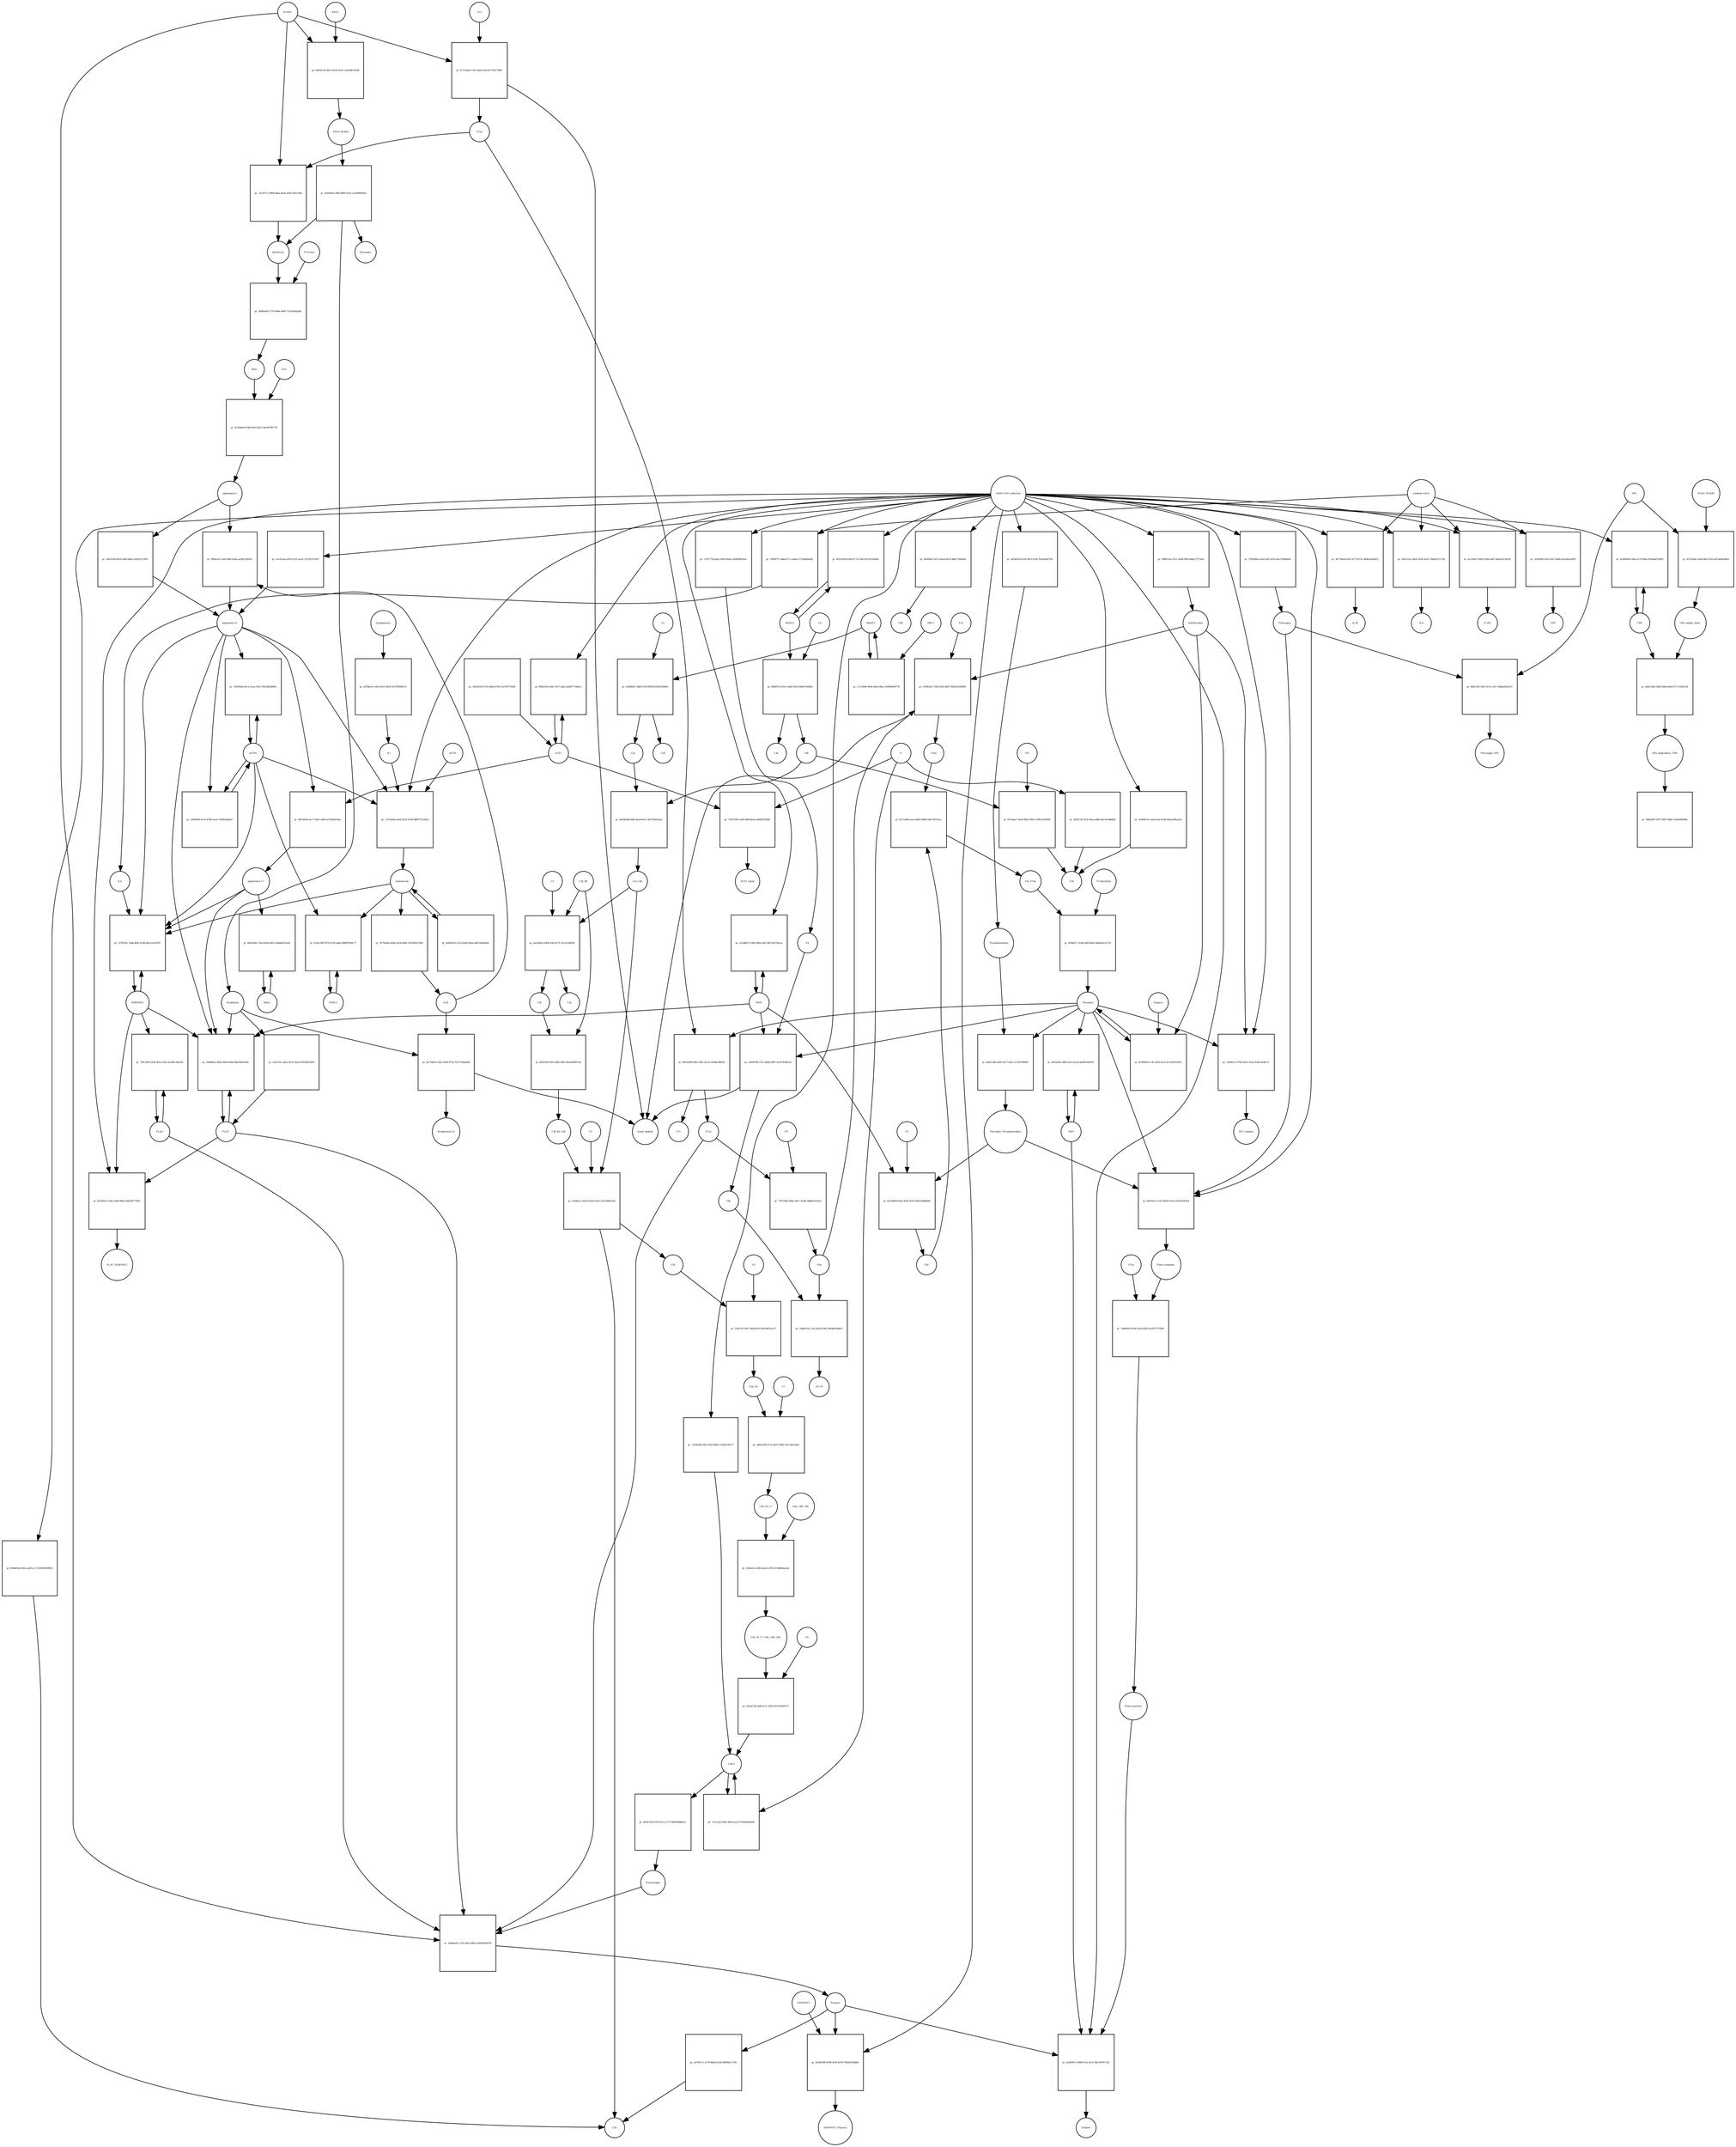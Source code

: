 strict digraph  {
AGT [annotation="urn_miriam_hgnc_333|urn_miriam_taxonomy_9606", bipartite=0, cls=macromolecule, fontsize=4, label=AGT, shape=circle];
"pr_3c3b2be6-0348-401b-8b21-9dc49790737f" [annotation="", bipartite=1, cls=process, fontsize=4, label="pr_3c3b2be6-0348-401b-8b21-9dc49790737f", shape=square];
"angiotensin I" [annotation="urn_miriam_obo.chebi_CHEBI%3A2718|urn_miriam_taxonomy_9606", bipartite=0, cls="simple chemical", fontsize=4, label="angiotensin I", shape=circle];
REN [annotation="urn_miriam_hgnc.symbol_REN|urn_miriam_taxonomy_9606", bipartite=0, cls=macromolecule, fontsize=4, label=REN, shape=circle];
F10 [annotation="urn_miriam_hgnc_3528|urn_miriam_taxonomy_9606", bipartite=0, cls=macromolecule, fontsize=4, label=F10, shape=circle];
"pr_37b9f322-73d4-42d3-8d47-98355e349009" [annotation="", bipartite=1, cls=process, fontsize=4, label="pr_37b9f322-73d4-42d3-8d47-98355e349009", shape=square];
F10a [annotation="urn_miriam_hgnc.symbol_F10|urn_miriam_mesh_D015951|urn_miriam_brenda_3.4.21.6|urn_miriam_taxonomy_9606", bipartite=0, cls=macromolecule, fontsize=4, label=F10a, shape=circle];
"Small peptide" [annotation=urn_miriam_mesh_D010446, bipartite=0, cls=macromolecule, fontsize=4, label="Small peptide", shape=circle];
F9a [annotation="urn_miriam_hgnc.symbol_F9|urn_miriam_mesh_D015949|urn_miriam_taxonomy_9606", bipartite=0, cls=macromolecule, fontsize=4, label=F9a, shape=circle];
Antithrombin [annotation="urn_miriam_hgnc_775|urn_miriam_taxonomy_9606", bipartite=0, cls=macromolecule, fontsize=4, label=Antithrombin, shape=circle];
"pr_f9f8ac65-1a83-4b9f-b36a-aa2fe259501c" [annotation="", bipartite=1, cls=process, fontsize=4, label="pr_f9f8ac65-1a83-4b9f-b36a-aa2fe259501c", shape=square];
"angiotensin II" [annotation="urn_miriam_obo.chebi_CHEBI%3A2718|urn_miriam_taxonomy_9606", bipartite=0, cls="simple chemical", fontsize=4, label="angiotensin II", shape=circle];
ACE [annotation="urn_miriam_hgnc_2707|urn_miriam_taxonomy_9606", bipartite=0, cls=macromolecule, fontsize=4, label=ACE, shape=circle];
F12 [annotation="urn_miriam_hgnc_3530|urn_miriam_taxonomy_9606", bipartite=0, cls=macromolecule, fontsize=4, label=F12, shape=circle];
"pr_01716a6b-cc9e-4afb-a3a6-627181e78f8c" [annotation="", bipartite=1, cls=process, fontsize=4, label="pr_01716a6b-cc9e-4afb-a3a6-627181e78f8c", shape=square];
F12a [annotation="urn_miriam_hgnc.symbol_F12|urn_miriam_mesh_D015956|urn_miriam_brenda_3.4.21.38|urn_miriam_taxonomy_9606", bipartite=0, cls=macromolecule, fontsize=4, label=F12a, shape=circle];
KLKB1 [annotation="urn_miriam_hgnc_6371|urn_miriam_taxonomy_9606", bipartite=0, cls=macromolecule, fontsize=4, label=KLKB1, shape=circle];
"pr_4991b600-8823-46fc-bc52-cfe84a3983d5" [annotation="", bipartite=1, cls=process, fontsize=4, label="pr_4991b600-8823-46fc-bc52-cfe84a3983d5", shape=square];
F11 [annotation="urn_miriam_hgnc_3529|urn_miriam_taxonomy_9606", bipartite=0, cls=macromolecule, fontsize=4, label=F11, shape=circle];
F11a [annotation="urn_miriam_hgnc.symbol_F11|urn_miriam_mesh_D015945|urn_miriam_brenda_3.4.21.27|urn_miriam_taxonomy_9606", bipartite=0, cls=macromolecule, fontsize=4, label=F11a, shape=circle];
Thrombin [annotation="urn_miriam_hgnc_3535|urn_miriam_taxonomy_9606", bipartite=0, cls=macromolecule, fontsize=4, label=Thrombin, shape=circle];
"pr_9d59e12b-4915-4e54-9252-142a66b76298" [annotation="", bipartite=1, cls=process, fontsize=4, label="pr_9d59e12b-4915-4e54-9252-142a66b76298", shape=square];
KNG1 [annotation="urn_miriam_hgnc.symbol_6383|urn_miriam_taxonomy_9606", bipartite=0, cls=macromolecule, fontsize=4, label=KNG1, shape=circle];
KNG1_KLKB1 [annotation="urn_miriam_pubmed_17598838|urn_miriam_intact_EBI-10087151|urn_miriam_hgnc_6371|urn_miriam_hgnc_6383|urn_miriam_taxonomy_9606", bipartite=0, cls=complex, fontsize=4, label=KNG1_KLKB1, shape=circle];
F9 [annotation="urn_miriam_hgnc_35531|urn_miriam_taxonomy_9606", bipartite=0, cls=macromolecule, fontsize=4, label=F9, shape=circle];
"pr_7787e9b5-80ba-46c7-819b-3ddbb141d22f" [annotation="", bipartite=1, cls=process, fontsize=4, label="pr_7787e9b5-80ba-46c7-819b-3ddbb141d22f", shape=square];
"pr_19de0104-11a2-4b5a-b3d2-98edbfc0b8e5" [annotation="", bipartite=1, cls=process, fontsize=4, label="pr_19de0104-11a2-4b5a-b3d2-98edbfc0b8e5", shape=square];
F8a [annotation="urn_miriam_hgnc.symbol_F8|urn_miriam_mesh_D015944|urn_miriam_taxonomy_9606", bipartite=0, cls=macromolecule, fontsize=4, label=F8a, shape=circle];
F8_F9 [annotation="urn_miriam_pubmed_22471307|urn_miriam_hgnc_3546|urn_miriam_hgnc_35531|urn_miriam_intact_EBI-11621595|urn_miriam_taxonomy_9606", bipartite=0, cls=complex, fontsize=4, label=F8_F9, shape=circle];
F5 [annotation="urn_miriam_hgnc_3541|urn_miriam_taxonomy_9606", bipartite=0, cls=macromolecule, fontsize=4, label=F5, shape=circle];
"pr_8ce09d08-fbeb-4616-8c81-b49319d6dbb9" [annotation="", bipartite=1, cls=process, fontsize=4, label="pr_8ce09d08-fbeb-4616-8c81-b49319d6dbb9", shape=square];
F5a [annotation="urn_miriam_hgnc.symbol_F5|urn_miriam_mesh_D015943|urn_miriam_taxonomy_9606", bipartite=0, cls=macromolecule, fontsize=4, label=F5a, shape=circle];
Thrombin_Thrombomodulin [annotation="urn_miriam_pubmed_6282863|urn_miriam_taxonomy_9986|urn_miriam_biogrid_283352|urn_miriam_mesh_D013917|urn_miriam_hgnc_11784", bipartite=0, cls=complex, fontsize=4, label=Thrombin_Thrombomodulin, shape=circle];
PROC [annotation="urn_miriam_hgnc_9451|urn_miriam_taxonomy_9606", bipartite=0, cls=macromolecule, fontsize=4, label=PROC, shape=circle];
"pr_b27ce9fb-2cee-4d05-8d68-04a270f1b1ac" [annotation="", bipartite=1, cls=process, fontsize=4, label="pr_b27ce9fb-2cee-4d05-8d68-04a270f1b1ac", shape=square];
F5a_F10a [annotation="urn_miriam_pubmed_2303476|urn_miriam_mesh_C022475|urn_miriam_mesh_D15943|urn_miriam_mesh_D015951|urn_miriam_taxonomy_9606", bipartite=0, cls=complex, fontsize=4, label=F5a_F10a, shape=circle];
Prothrombin [annotation="urn_miriam_hgnc_3535|urn_miriam_taxonomy_9606", bipartite=0, cls=macromolecule, fontsize=4, label=Prothrombin, shape=circle];
"pr_695db7c7-83a4-4ff6-96e5-68ab50ce1374" [annotation="", bipartite=1, cls=process, fontsize=4, label="pr_695db7c7-83a4-4ff6-96e5-68ab50ce1374", shape=square];
"pr_95380050-cc8c-45ef-bce3-9c10e36129a5" [annotation="", bipartite=1, cls=process, fontsize=4, label="pr_95380050-cc8c-45ef-bce3-9c10e36129a5", shape=square];
Heparin [annotation="urn_miriam_pubmed_708377|urn_miriam_obo.chebi_CHEBI%3A28304|urn_miriam_taxonomy_9606", bipartite=0, cls="simple chemical", fontsize=4, label=Heparin, shape=circle];
Plasminogen [annotation="urn_miriam_hgnc_9071|urn_miriam_taxonomy_9606", bipartite=0, cls=macromolecule, fontsize=4, label=Plasminogen, shape=circle];
"pr_2d46ded5-27e8-4a8c-b805-ae8b3658d766" [annotation="", bipartite=1, cls=process, fontsize=4, label="pr_2d46ded5-27e8-4a8c-b805-ae8b3658d766", shape=square];
Plasmin [annotation="urn_miriam_hgnc.symbol_PLG|urn_miriam_mesh_D005341|urn_miriam_brenda_3.4.21.7|urn_miriam_taxonomy_9606", bipartite=0, cls=macromolecule, fontsize=4, label=Plasmin, shape=circle];
PLAT [annotation="urn_miriam_hgnc_9051|urn_miriam_taxonomy_9606", bipartite=0, cls=macromolecule, fontsize=4, label=PLAT, shape=circle];
PLAU [annotation="urn_miriam_hgnc_9052|urn_miriam_taxonomy_9606", bipartite=0, cls=macromolecule, fontsize=4, label=PLAU, shape=circle];
"pr_316861c3-97b9-4e3c-92e4-02be1834fc11" [annotation="", bipartite=1, cls=process, fontsize=4, label="pr_316861c3-97b9-4e3c-92e4-02be1834fc11", shape=square];
"TAT complex" [annotation="urn_miriam_pubmed_22930518|urn_miriam_mesh_C046193|urn_miriam_mesh_D013917|urn_miriam_hgnc_775|urn_miriam_taxonomy_9606", bipartite=0, cls=complex, fontsize=4, label="TAT complex", shape=circle];
"SARS-CoV-2 infection" [annotation="urn_miriam_taxonomy_2697049|urn_miriam_mesh_D012327", bipartite=0, cls=phenotype, fontsize=4, label="SARS-CoV-2 infection", shape=circle];
"pr_d2b0b8ca-966e-4850-9deb-dbaf5b91b38c" [annotation="", bipartite=1, cls=process, fontsize=4, label="pr_d2b0b8ca-966e-4850-9deb-dbaf5b91b38c", shape=square];
SERPINE1 [annotation="", bipartite=0, cls=macromolecule, fontsize=4, label=SERPINE1, shape=circle];
Bradykinin [annotation="urn_miriam_obo.chebi_CHEBI%3A3165|urn_miriam_taxonomy_9606", bipartite=0, cls=macromolecule, fontsize=4, label=Bradykinin, shape=circle];
"angiotensin I-7" [annotation="urn_miriam_obo.chebi_CHEBI%3A55438|urn_miriam_taxonomy_9606", bipartite=0, cls="simple chemical", fontsize=4, label="angiotensin I-7", shape=circle];
TAFI [annotation="urn_miriam_hgnc_1546|urn_miriam_taxonomy_9606", bipartite=0, cls=macromolecule, fontsize=4, label=TAFI, shape=circle];
"pr_6f52469a-0d83-41e4-bca0-da4f503b9431" [annotation="", bipartite=1, cls=process, fontsize=4, label="pr_6f52469a-0d83-41e4-bca0-da4f503b9431", shape=square];
"pr_6953d521-1a8e-4a89-9842-b4b540773f95" [annotation="", bipartite=1, cls=process, fontsize=4, label="pr_6953d521-1a8e-4a89-9842-b4b540773f95", shape=square];
PLAT_SERPINE1 [annotation="urn_miriam_pubmed_22449964|urn_miriam_intact_EBI-7800882|urn_miriam_hgnc_9051|urn_miriam_hgnc_8593|urn_miriam_taxonomy_9606", bipartite=0, cls=complex, fontsize=4, label=PLAT_SERPINE1, shape=circle];
"pr_54d5c459-801f-4afb-bbfd-c45625c23951" [annotation="", bipartite=1, cls=process, fontsize=4, label="pr_54d5c459-801f-4afb-bbfd-c45625c23951", shape=square];
"pr_37b95d0e-a5ad-42ff-aa59-9ace768dd024" [annotation="", bipartite=1, cls=process, fontsize=4, label="pr_37b95d0e-a5ad-42ff-aa59-9ace768dd024", shape=square];
Fibrinogen [annotation="urn_miriam_pubmed_19296670|urn_miriam_obo.go_GO%3A0005577|urn_miriam_hgnc_3661|urn_miriam_hgnc_3662|urn_miriam_hgnc_3694|urn_miriam_taxonomy_9606", bipartite=0, cls=complex, fontsize=4, label=Fibrinogen, shape=circle];
"pr_9cf664eb-3f8b-4685-87ee-ecab94f46de1" [annotation="", bipartite=1, cls=process, fontsize=4, label="pr_9cf664eb-3f8b-4685-87ee-ecab94f46de1", shape=square];
Kininogen [annotation="urn_miriam_hgnc.symbol_KNG1|urn_miriam_mesh_D019679|urn_miriam_taxonomy_9606", bipartite=0, cls=macromolecule, fontsize=4, label=Kininogen, shape=circle];
Kallikrein [annotation="urn_miriam_hgnc.symbol_KLKB1|urn_miriam_mesh_D020842|urn_miriam_brenda_3.4.21.34|urn_miriam_taxonomy_9606", bipartite=0, cls=macromolecule, fontsize=4, label=Kallikrein, shape=circle];
"pr_fd97e611-e235-4830-9cd3-a5f7855a09c8" [annotation="", bipartite=1, cls=process, fontsize=4, label="pr_fd97e611-e235-4830-9cd3-a5f7855a09c8", shape=square];
"Fibrin monomer" [annotation="urn_miriam_mesh_C011468|urn_miriam_taxonomy_9606", bipartite=0, cls=macromolecule, fontsize=4, label="Fibrin monomer", shape=circle];
"pr_a80215db-a042-4e17-a8cf-2c22b768df62" [annotation="", bipartite=1, cls=process, fontsize=4, label="pr_a80215db-a042-4e17-a8cf-2c22b768df62", shape=square];
Thrombomodulin [annotation="urn_miriam_hgnc_11784|urn_miriam_taxonomy_9606", bipartite=0, cls=macromolecule, fontsize=4, label=Thrombomodulin, shape=circle];
C3 [annotation="urn_miriam_hgnc_1318|urn_miriam_taxonomy_9606", bipartite=0, cls=macromolecule, fontsize=4, label=C3, shape=circle];
"pr_becd3de3-e909-42f0-b17f-1411fc0df3fa" [annotation="", bipartite=1, cls=process, fontsize=4, label="pr_becd3de3-e909-42f0-b17f-1411fc0df3fa", shape=square];
C3a [annotation="urn_miriam_hgnc.symbol_C3|urn_miriam_mesh_D015926|urn_miriam_taxonomy_9606", bipartite=0, cls=macromolecule, fontsize=4, label=C3a, shape=circle];
C3b [annotation="urn_miriam_hgnc.symbol_C3|urn_miriam_mesh_D003179|urn_miriam_taxonomy_9606", bipartite=0, cls=macromolecule, fontsize=4, label=C3b, shape=circle];
C3b_Bb [annotation="urn_miriam_pubmed_12440962|urn_miriam_brenda_3.4.21.47|urn_miriam_mesh_D051561|urn_miriam_mesh_D003179|urn_miriam_hgnc_1037|urn_miriam_taxonomy_9606", bipartite=0, cls=complex, fontsize=4, label=C3b_Bb, shape=circle];
C2a_C4b [annotation="urn_miriam_mesh_D051574|urn_miriam_brenda_3.4.21.43|urn_miriam_mesh_D050678|urn_miriam_hgnc_1324|urn_miriam_taxonomy_9606", bipartite=0, cls=complex, fontsize=4, label=C2a_C4b, shape=circle];
C5 [annotation="urn_miriam_hgnc_1331|urn_miriam_taxonomy_9606", bipartite=0, cls=macromolecule, fontsize=4, label=C5, shape=circle];
"pr_01b8d1ce-8a30-4243-921b-23e144b6530a" [annotation="", bipartite=1, cls=process, fontsize=4, label="pr_01b8d1ce-8a30-4243-921b-23e144b6530a", shape=square];
C5b [annotation="urn_miriam_hgnc.symbol_C5|urn_miriam_mesh_D050776|urn_miriam_taxonomy_9606", bipartite=0, cls=macromolecule, fontsize=4, label=C5b, shape=circle];
C5a [annotation="urn_miriam_hgnc.symbol_C5|urn_miriam_mesh_D015936|urn_miriam_taxonomy_9606", bipartite=0, cls=macromolecule, fontsize=4, label=C5a, shape=circle];
C3b_Bb_C3b [annotation="urn_miriam_pubmed_12440962|urn_miriam_brenda_34.4.21.47|urn_miriam_mesh_D051566|urn_miriam_mesh_D003179|urn_miriam_hgnc_1037|urn_miriam_taxonomy_9606", bipartite=0, cls=complex, fontsize=4, label=C3b_Bb_C3b, shape=circle];
"pr_f14fc915-b2f7-4fd4-8ccb-4d18a87eece7" [annotation="", bipartite=1, cls=process, fontsize=4, label="pr_f14fc915-b2f7-4fd4-8ccb-4d18a87eece7", shape=square];
C6 [annotation="urn_miriam_hgnc_1339|urn_miriam_taxonomy_9606", bipartite=0, cls=macromolecule, fontsize=4, label=C6, shape=circle];
C5b_C6 [annotation="urn_miriam_mesh_C050974|urn_miriam_mesh_D050776|urn_miriam_hgnc_1339|urn_miriam_taxonomy_9606", bipartite=0, cls=complex, fontsize=4, label=C5b_C6, shape=circle];
"pr_e862a298-371a-4b37-80fb-14cc3eb10dec" [annotation="", bipartite=1, cls=process, fontsize=4, label="pr_e862a298-371a-4b37-80fb-14cc3eb10dec", shape=square];
C7 [annotation="urn_miriam_hgnc_HGNC%3A1346|urn_miriam_taxonomy_9606", bipartite=0, cls=macromolecule, fontsize=4, label=C7, shape=circle];
C5b_C6_C7 [annotation="urn_miriam_pubmed_28630159|urn_miriam_mesh_C037453|urn_miriam_mesh_D050776|urn_miriam_hgnc_1339|urn_miriam_hgnc_1346|urn_miriam_taxonomy_9606", bipartite=0, cls=complex, fontsize=4, label=C5b_C6_C7, shape=circle];
"pr_b54a9cc5-d91e-4ee2-af7b-315b660aa2ab" [annotation="", bipartite=1, cls=process, fontsize=4, label="pr_b54a9cc5-d91e-4ee2-af7b-315b660aa2ab", shape=square];
C8A_C8B_C8G [annotation="urn_miriam_mesh_D003185|urn_miriam_hgnc_1353|urn_miriam_hgnc_1352|urn_miriam_hgnc_1354|urn_miriam_taxonomy_9606", bipartite=0, cls=complex, fontsize=4, label=C8A_C8B_C8G, shape=circle];
C5b_C6_C7_C8A_C8B_C8G [annotation="urn_miriam_pubmed_28630159|urn_miriam_mesh_C042295|urn_miriam_mesh_D050776|urn_miriam_hgnc_1339|urn_miriam_hgnc_1352|urn_miriam_hgnc_1353|urn_miriam_hgnc_1354|urn_miriam_taxonomy_9606", bipartite=0, cls=complex, fontsize=4, label=C5b_C6_C7_C8A_C8B_C8G, shape=circle];
"pr_43a2a7d2-9efb-411c-82e0-61225561f271" [annotation="", bipartite=1, cls=process, fontsize=4, label="pr_43a2a7d2-9efb-411c-82e0-61225561f271", shape=square];
C9 [annotation="urn_miriam_hgnc_1358|urn_miriam_taxonomy_9606", bipartite=0, cls=macromolecule, fontsize=4, label=C9, shape=circle];
"C5b-9" [annotation="urn_miriam_obo.go_GO%3A0005579|urn_miriam_mesh_D015938|urn_miriam_mesh_D050776|urn_miriam_hgnc_1339|urn_miriam_hgnc_1346|urn_miriam_hgnc_1352|urn_miriam_hgnc_1353|urn_miriam_hgnc_1354|urn_miriam_hgnc_1358|urn_miriam_taxonomy_9606", bipartite=0, cls=complex, fontsize=4, label="C5b-9", shape=circle];
"pr_795c5630-504f-4b1a-ad1e-6cdd6c34e294" [annotation="", bipartite=1, cls=process, fontsize=4, label="pr_795c5630-504f-4b1a-ad1e-6cdd6c34e294", shape=square];
MASP2 [annotation="urn_miriam_hgnc_6902|urn_miriam_taxonomy_9606", bipartite=0, cls=macromolecule, fontsize=4, label=MASP2, shape=circle];
"pr_49212834-4cfb-4173-a748-505c051b99a5" [annotation="", bipartite=1, cls=process, fontsize=4, label="pr_49212834-4cfb-4173-a748-505c051b99a5", shape=square];
MASP1 [annotation="urn_miriam_hgnc_6901|urn_miriam_taxonomy_9606", bipartite=0, cls=macromolecule, fontsize=4, label=MASP1, shape=circle];
"pr_17cc9e66-9fa8-45a8-9bac-616969af0778" [annotation="", bipartite=1, cls=process, fontsize=4, label="pr_17cc9e66-9fa8-45a8-9bac-616969af0778", shape=square];
MBL2 [annotation="urn_miriam_hgnc_6902|urn_miriam_taxonomy_9606", bipartite=0, cls=macromolecule, fontsize=4, label=MBL2, shape=circle];
C4 [annotation="urn_miriam_mesh_D00318|urn_miriam_taxonomy_9606", bipartite=0, cls=macromolecule, fontsize=4, label=C4, shape=circle];
"pr_fb469712-b7ec-4d26-83f3-b49ef7924ff6" [annotation="", bipartite=1, cls=process, fontsize=4, label="pr_fb469712-b7ec-4d26-83f3-b49ef7924ff6", shape=square];
C4b [annotation="urn_miriam_hgnc_1324|urn_miriam_taxonomy_9606", bipartite=0, cls=macromolecule, fontsize=4, label=C4b, shape=circle];
C4a [annotation="urn_miriam_hgnc_1323|urn_miriam_taxonomy_9606", bipartite=0, cls=macromolecule, fontsize=4, label=C4a, shape=circle];
"pr_a9d363d4-b444-4a28-8e12-98374a8c92ac" [annotation="", bipartite=1, cls=process, fontsize=4, label="pr_a9d363d4-b444-4a28-8e12-98374a8c92ac", shape=square];
C2a [annotation="urn_miriam_hgnc.symbol_C2|urn_miriam_mesh_D050678|urn_miriam_taxonomy_9606", bipartite=0, cls=macromolecule, fontsize=4, label=C2a, shape=circle];
"pr_bfd5859f-69cf-44fa-9683-8aae568f553d" [annotation="", bipartite=1, cls=process, fontsize=4, label="pr_bfd5859f-69cf-44fa-9683-8aae568f553d", shape=square];
"pr_01c95aa7-0ae8-4b21-8f0e-35361a185496" [annotation="", bipartite=1, cls=process, fontsize=4, label="pr_01c95aa7-0ae8-4b21-8f0e-35361a185496", shape=square];
C4d [annotation="urn_miriam_hgnc.symbol_C4b|urn_miriam_mesh_C032261|urn_miriam_taxonomy_9606", bipartite=0, cls=macromolecule, fontsize=4, label=C4d, shape=circle];
CFI [annotation="urn_miriam_hgnc_2771|urn_miriam_taxonomy_9606", bipartite=0, cls=macromolecule, fontsize=4, label=CFI, shape=circle];
"pr_1535775b-bda2-49c9-bb4e-a93683f82a0c" [annotation="", bipartite=1, cls=process, fontsize=4, label="pr_1535775b-bda2-49c9-bb4e-a93683f82a0c", shape=square];
F8 [annotation="urn_miriam_hgnc_3546|urn_miriam_taxonomy_9606", bipartite=0, cls=macromolecule, fontsize=4, label=F8, shape=circle];
"pr_9996191e-07e1-4e86-8ff9-d4dac3737ee6" [annotation="", bipartite=1, cls=process, fontsize=4, label="pr_9996191e-07e1-4e86-8ff9-d4dac3737ee6", shape=square];
ACE2 [annotation="urn_miriam_hgnc_13557|urn_miriam_taxonomy_9606", bipartite=0, cls=macromolecule, fontsize=4, label=ACE2, shape=circle];
"pr_ff0b37d2-e9dc-47e7-a8a2-a6d0777ab6c2" [annotation="", bipartite=1, cls=process, fontsize=4, label="pr_ff0b37d2-e9dc-47e7-a8a2-a6d0777ab6c2", shape=square];
"pr_76c97590-3a49-49bf-8a33-a666f9235fdc" [annotation="", bipartite=1, cls=process, fontsize=4, label="pr_76c97590-3a49-49bf-8a33-a666f9235fdc", shape=square];
S [annotation="urn_miriam_uniprot_P0DTC2|urn_miriam_uniprot_P59594|urn_miriam_taxonomy_2697049", bipartite=0, cls=macromolecule, fontsize=4, label=S, shape=circle];
ACE2_Spike [annotation="urn_miriam_pdb_6CS2|urn_miriam_hgnc_13557|urn_miriam_uniprot_P0DTC2|urn_miriam_taxonomy_9606|urn_miriam_taxonomy_2697049", bipartite=0, cls=complex, fontsize=4, label=ACE2_Spike, shape=circle];
"pr_3b320144-0732-4b8a-b76b-33279f779285" [annotation="", bipartite=1, cls=process, fontsize=4, label="pr_3b320144-0732-4b8a-b76b-33279f779285", shape=square];
"pr_4b5285e0-4cc7-4281-a0ff-ea5558a91b4e" [annotation="", bipartite=1, cls=process, fontsize=4, label="pr_4b5285e0-4cc7-4281-a0ff-ea5558a91b4e", shape=square];
"pr_d02f1101-9e1f-4fea-a8b4-bdc5419b8b82" [annotation="", bipartite=1, cls=process, fontsize=4, label="pr_d02f1101-9e1f-4fea-a8b4-bdc5419b8b82", shape=square];
"pr_11f1c8a2-f69a-4820-aa22-070e0438a6d9" [annotation="", bipartite=1, cls=process, fontsize=4, label="pr_11f1c8a2-f69a-4820-aa22-070e0438a6d9", shape=square];
"pr_80569af1-427e-4eeb-9e76-b80c7584af6c" [annotation="", bipartite=1, cls=process, fontsize=4, label="pr_80569af1-427e-4eeb-9e76-b80c7584af6c", shape=square];
CRP [annotation="urn_miriam_hgnc_2367|urn_miriam_taxonomy_9606", bipartite=0, cls=macromolecule, fontsize=4, label=CRP, shape=circle];
VWF [annotation="urn_miriam_hgnc_12726|urn_miriam_taxonomy_9606", bipartite=0, cls=macromolecule, fontsize=4, label=VWF, shape=circle];
"pr_b9399a06-c60a-4274-90ee-895a8d519663" [annotation="", bipartite=1, cls=process, fontsize=4, label="pr_b9399a06-c60a-4274-90ee-895a8d519663", shape=square];
"pr_e23d8637-2566-496a-9ef5-08c18a73dcaa" [annotation="", bipartite=1, cls=process, fontsize=4, label="pr_e23d8637-2566-496a-9ef5-08c18a73dcaa", shape=square];
"pr_7e50f3d6-1f6e-4260-8bf6-c23f8ec09e77" [annotation="", bipartite=1, cls=process, fontsize=4, label="pr_7e50f3d6-1f6e-4260-8bf6-c23f8ec09e77", shape=square];
"pr_163b0418-c3ab-4cb2-b528-dd3ea98aa2b2" [annotation="", bipartite=1, cls=process, fontsize=4, label="pr_163b0418-c3ab-4cb2-b528-dd3ea98aa2b2", shape=square];
"pr_b1e86206-d7b8-4c49-b474-76fa0243dd44" [annotation="", bipartite=1, cls=process, fontsize=4, label="pr_b1e86206-d7b8-4c49-b474-76fa0243dd44", shape=square];
SERPINF2 [annotation="urn_miriam_hgnc_9075|urn_miriam_taxonomy_9606", bipartite=0, cls=macromolecule, fontsize=4, label=SERPINF2, shape=circle];
SERPINF2_Plasmin [annotation="urn_miriam_pubmed_2437112|urn_miriam_biogrid_314240|urn_miriam_hgnc_9075|urn_miriam_mesh_D005341|urn_miriam_taxonomy_9606", bipartite=0, cls=complex, fontsize=4, label=SERPINF2_Plasmin, shape=circle];
"pr_e0548230-9c5f-4425-b1fd-7bcdd5dd75f3" [annotation="", bipartite=1, cls=process, fontsize=4, label="pr_e0548230-9c5f-4425-b1fd-7bcdd5dd75f3", shape=square];
"pr_7ac9377c-9808-48aa-8a4e-82817b91c648" [annotation="", bipartite=1, cls=process, fontsize=4, label="pr_7ac9377c-9808-48aa-8a4e-82817b91c648", shape=square];
Prorenin [annotation="urn_miriam_hgnc_9958|urn_miriam_taxonomy_9606", bipartite=0, cls=macromolecule, fontsize=4, label=Prorenin, shape=circle];
"pr_0a894e49-7170-4bde-84f4-77c853bdad4b" [annotation="", bipartite=1, cls=process, fontsize=4, label="pr_0a894e49-7170-4bde-84f4-77c853bdad4b", shape=square];
"pr_3b779ed4-4953-4773-873c-00db3aab6f32" [annotation="", bipartite=1, cls=process, fontsize=4, label="pr_3b779ed4-4953-4773-873c-00db3aab6f32", shape=square];
IL1B [annotation="urn_miriam_hgnc_5992|urn_miriam_taxonomy_9606", bipartite=0, cls=macromolecule, fontsize=4, label=IL1B, shape=circle];
"cytokine storm" [annotation="urn_miriam_pubmed_2504360|urn_miriam_taxonomy_9606", bipartite=0, cls=phenotype, fontsize=4, label="cytokine storm", shape=circle];
"pr_760497f1-b4bd-417c-abed-a712bbde66d2" [annotation="", bipartite=1, cls=process, fontsize=4, label="pr_760497f1-b4bd-417c-abed-a712bbde66d2", shape=square];
IL6 [annotation="urn_miriam_hgnc_6018|urn_miriam_taxonomy_9606", bipartite=0, cls=macromolecule, fontsize=4, label=IL6, shape=circle];
"pr_8440d5a0-945a-4af0-ac73-30293893ffb5" [annotation="", bipartite=1, cls=process, fontsize=4, label="pr_8440d5a0-945a-4af0-ac73-30293893ffb5", shape=square];
"pr_0ebc316c-8ad2-453e-bcb5-7bb0a1b7c530" [annotation="", bipartite=1, cls=process, fontsize=4, label="pr_0ebc316c-8ad2-453e-bcb5-7bb0a1b7c530", shape=square];
IL8 [annotation="urn_miriam_hgnc_6025|urn_miriam_taxonomy_9606", bipartite=0, cls=macromolecule, fontsize=4, label=IL8, shape=circle];
"pr_6cc45b37-6d5f-428e-9ab7-bbd5c8138326" [annotation="", bipartite=1, cls=process, fontsize=4, label="pr_6cc45b37-6d5f-428e-9ab7-bbd5c8138326", shape=square];
IL2RA [annotation="urn_miriam_hgnc_6008|urn_miriam_taxonomy_9606", bipartite=0, cls=macromolecule, fontsize=4, label=IL2RA, shape=circle];
C2 [annotation="urn_miriam_hgnc_1248|urn_miriam_taxonomy_9606", bipartite=0, cls=macromolecule, fontsize=4, label=C2, shape=circle];
"pr_c95d00a7-2db0-474f-9599-b32f6419060a" [annotation="", bipartite=1, cls=process, fontsize=4, label="pr_c95d00a7-2db0-474f-9599-b32f6419060a", shape=square];
C2b [annotation="urn_miriam_hgnc.symbol_C2|urn_miriam_mesh_D050679|urn_miriam_taxonomy_9606", bipartite=0, cls=macromolecule, fontsize=4, label=C2b, shape=circle];
"pr_d029c593-d7f4-4512-a777-9909308883ec" [annotation="", bipartite=1, cls=process, fontsize=4, label="pr_d029c593-d7f4-4512-a777-9909308883ec", shape=square];
"pr_a47b97c1-1c78-4ba8-a354-d6090dc117fb" [annotation="", bipartite=1, cls=process, fontsize=4, label="pr_a47b97c1-1c78-4ba8-a354-d6090dc117fb", shape=square];
"pr_31f6264f-f543-43e7-9edb-abcb45aedf93" [annotation="", bipartite=1, cls=process, fontsize=4, label="pr_31f6264f-f543-43e7-9edb-abcb45aedf93", shape=square];
TNF [annotation="urn_miriam_hgnc_11892|urn_miriam_taxonomy_9606", bipartite=0, cls=macromolecule, fontsize=4, label=TNF, shape=circle];
"pr_744df943-6918-45a9-b450-ab1872757908" [annotation="", bipartite=1, cls=process, fontsize=4, label="pr_744df943-6918-45a9-b450-ab1872757908", shape=square];
"Fibrin polymer" [annotation="urn_miriam_mesh_C465961|urn_miriam_taxonomy_9606", bipartite=0, cls=macromolecule, fontsize=4, label="Fibrin polymer", shape=circle];
F13a [annotation="urn_miriam_hgnc.symbol_F13|urn_miriam_mesh_D026122|urn_miriam_brenda_2.3.2.13|urn_miriam_taxonomy_9606", bipartite=0, cls=macromolecule, fontsize=4, label=F13a, shape=circle];
"pr_be45697c-6588-411e-bcf2-38ec09747c3d" [annotation="", bipartite=1, cls=process, fontsize=4, label="pr_be45697c-6588-411e-bcf2-38ec09747c3d", shape=square];
"D-dimer" [annotation="urn_miriam_pubmed_19008457|urn_miriam_mesh_C036309|urn_miriam_taxonomy_9606", bipartite=0, cls=macromolecule, fontsize=4, label="D-dimer", shape=circle];
GP6_alpha2beta1_VWF [annotation="urn_miriam_pubmed_25051961|urn_miriam_taxonomy_10090|urn_miriam_hgnc_14338|urn_miriam_hgnc_6137|urn_miriam_hgnc_6153|urn_miriam_hgnc_12726", bipartite=0, cls=complex, fontsize=4, label=GP6_alpha2beta1_VWF, shape=circle];
"pr_548b2907-6f75-49d7-8dbc-41de44f80f8e" [annotation="", bipartite=1, cls="omitted process", fontsize=4, label="pr_548b2907-6f75-49d7-8dbc-41de44f80f8e", shape=square];
GP6 [annotation="urn_miriam_hgnc_HGNC%3A14388|urn_miriam_taxonomy_9606", bipartite=0, cls=macromolecule, fontsize=4, label=GP6, shape=circle];
"pr_81552eb4-1e86-4fef-87ea-6d74e6be08e5" [annotation="", bipartite=1, cls=process, fontsize=4, label="pr_81552eb4-1e86-4fef-87ea-6d74e6be08e5", shape=square];
ITGA2_ITGAB1 [annotation="urn_miriam_intact_EBI-16428357|urn_miriam_hgnc_6137|urn_miriam_hgnc_6153|urn_miriam_taxonomy_9606", bipartite=0, cls=complex, fontsize=4, label=ITGA2_ITGAB1, shape=circle];
GP6_alpha2_beta1 [annotation="urn_miriam_pubmed_25051961|urn_miriam_taxonomy_10090|urn_miriam_hgnc_14338|urn_miriam_hgnc_6137|urn_miriam_hgnc_6153", bipartite=0, cls=complex, fontsize=4, label=GP6_alpha2_beta1, shape=circle];
"pr_a68c238a-02d9-448d-9ad3-f7c715495ca8" [annotation="", bipartite=1, cls=process, fontsize=4, label="pr_a68c238a-02d9-448d-9ad3-f7c715495ca8", shape=square];
"pr_866ccf5f-341e-47ec-a357-ddb6e4f3a197" [annotation="", bipartite=1, cls=process, fontsize=4, label="pr_866ccf5f-341e-47ec-a357-ddb6e4f3a197", shape=square];
Fibrinogen_GP6 [annotation="urn_miriam_pubmed_19296670|urn_miriam_obo.go_GO%3A0005577|urn_miriam_hgnc_HGNC%3A14388|urn_miriam_taxonomy_9606", bipartite=0, cls=complex, fontsize=4, label=Fibrinogen_GP6, shape=circle];
MAS1 [annotation="", bipartite=0, cls=macromolecule, fontsize=4, label=MAS1, shape=circle];
"pr_4483184c-79cd-463d-9933-2bbfdd223a43" [annotation="", bipartite=1, cls=process, fontsize=4, label="pr_4483184c-79cd-463d-9933-2bbfdd223a43", shape=square];
AGTR1 [annotation=urn_miriam_hgnc_336, bipartite=0, cls=macromolecule, fontsize=4, label=AGTR1, shape=circle];
"pr_758160a6-83c2-4caa-9cf5-785e3bb38992" [annotation="", bipartite=1, cls=process, fontsize=4, label="pr_758160a6-83c2-4caa-9cf5-785e3bb38992", shape=square];
"pr_ce8c23ec-bfea-4e31-93a4-f3454ef5e804" [annotation="", bipartite=1, cls=process, fontsize=4, label="pr_ce8c23ec-bfea-4e31-93a4-f3454ef5e804", shape=square];
"pr_ba73dd10-1452-4168-975e-9537124be696" [annotation="", bipartite=1, cls=process, fontsize=4, label="pr_ba73dd10-1452-4168-975e-9537124be696", shape=square];
"Bradykinin(1-5)" [annotation="urn_miriam_mesh_C079000|urn_miriam_taxonomy_9606", bipartite=0, cls=macromolecule, fontsize=4, label="Bradykinin(1-5)", shape=circle];
"pr_e3c53cae-e876-4231-aa19-23374337c697" [annotation="", bipartite=1, cls=process, fontsize=4, label="pr_e3c53cae-e876-4231-aa19-23374337c697", shape=square];
"pr_157e4e4d-aeeb-4233-9144-db09715128cd" [annotation="", bipartite=1, cls=process, fontsize=4, label="pr_157e4e4d-aeeb-4233-9144-db09715128cd", shape=square];
aldosterone [annotation="urn_miriam_obo.chebi_CHEBI%3A27584", bipartite=0, cls="simple chemical", fontsize=4, label=aldosterone, shape=circle];
"K+" [annotation="urn_miriam_obo.chebi_CHEBI%3A29103", bipartite=0, cls="simple chemical", fontsize=4, label="K+", shape=circle];
ACTH [annotation=urn_miriam_hgnc_9201, bipartite=0, cls="simple chemical", fontsize=4, label=ACTH, shape=circle];
"pr_cf78c032-7adb-40d1-b746-681a31a67f87" [annotation="", bipartite=1, cls=process, fontsize=4, label="pr_cf78c032-7adb-40d1-b746-681a31a67f87", shape=square];
"pr_6e802425-c87a-4a9b-90aa-6887ae6f6e6d" [annotation="", bipartite=1, cls=process, fontsize=4, label="pr_6e802425-c87a-4a9b-90aa-6887ae6f6e6d", shape=square];
NR3C2 [annotation="", bipartite=0, cls=macromolecule, fontsize=4, label=NR3C2, shape=circle];
"pr_b7d2c58f-9579-4130-aa8a-6f8b87094c77" [annotation="", bipartite=1, cls=process, fontsize=4, label="pr_b7d2c58f-9579-4130-aa8a-6f8b87094c77", shape=square];
"pr_c69f4069-01c4-478d-aca0-314943abfed7" [annotation="", bipartite=1, cls=process, fontsize=4, label="pr_c69f4069-01c4-478d-aca0-314943abfed7", shape=square];
"pr_c463979b-27e1-468e-b907-6c937b36b1e2" [annotation="", bipartite=1, cls=process, fontsize=4, label="pr_c463979b-27e1-468e-b907-6c937b36b1e2", shape=square];
"pr_9270e08e-d59e-4238-8483-25b1695a7b04" [annotation="", bipartite=1, cls=process, fontsize=4, label="pr_9270e08e-d59e-4238-8483-25b1695a7b04", shape=square];
"pr_a07bbc6c-e42e-4191-8929-4c0785fb0375" [annotation="", bipartite=1, cls=process, fontsize=4, label="pr_a07bbc6c-e42e-4191-8929-4c0785fb0375", shape=square];
Hypokalemia [annotation="urn_miriam_mesh_D007008|urn_miriam_taxonomy_9606", bipartite=0, cls=phenotype, fontsize=4, label=Hypokalemia, shape=circle];
AGT -> "pr_3c3b2be6-0348-401b-8b21-9dc49790737f"  [annotation="", interaction_type=consumption];
"pr_3c3b2be6-0348-401b-8b21-9dc49790737f" -> "angiotensin I"  [annotation="", interaction_type=production];
"angiotensin I" -> "pr_f9f8ac65-1a83-4b9f-b36a-aa2fe259501c"  [annotation="", interaction_type=consumption];
"angiotensin I" -> "pr_54d5c459-801f-4afb-bbfd-c45625c23951"  [annotation="", interaction_type=consumption];
REN -> "pr_3c3b2be6-0348-401b-8b21-9dc49790737f"  [annotation="urn_miriam_pubmed_10585461|urn_miriam_pubmed_30934934|urn_miriam_pubmed_6172448|urn_miriam_taxonomy_9606", interaction_type=catalysis];
F10 -> "pr_37b9f322-73d4-42d3-8d47-98355e349009"  [annotation="", interaction_type=consumption];
"pr_37b9f322-73d4-42d3-8d47-98355e349009" -> F10a  [annotation="", interaction_type=production];
"pr_37b9f322-73d4-42d3-8d47-98355e349009" -> "Small peptide"  [annotation="", interaction_type=production];
F10a -> "pr_b27ce9fb-2cee-4d05-8d68-04a270f1b1ac"  [annotation="", interaction_type=consumption];
F9a -> "pr_37b9f322-73d4-42d3-8d47-98355e349009"  [annotation="urn_miriam_pubmed_11551226|urn_miriam_pubmed_15853774|urn_miriam_taxonomy_9606", interaction_type=catalysis];
F9a -> "pr_19de0104-11a2-4b5a-b3d2-98edbfc0b8e5"  [annotation="", interaction_type=consumption];
Antithrombin -> "pr_37b9f322-73d4-42d3-8d47-98355e349009"  [annotation="urn_miriam_pubmed_11551226|urn_miriam_pubmed_15853774|urn_miriam_taxonomy_9606", interaction_type=inhibition];
Antithrombin -> "pr_95380050-cc8c-45ef-bce3-9c10e36129a5"  [annotation="urn_miriam_pubmed_579490|urn_miriam_taxonomy_9606", interaction_type=inhibition];
Antithrombin -> "pr_316861c3-97b9-4e3c-92e4-02be1834fc11"  [annotation="", interaction_type=consumption];
"pr_f9f8ac65-1a83-4b9f-b36a-aa2fe259501c" -> "angiotensin II"  [annotation="", interaction_type=production];
"angiotensin II" -> "pr_d2b0b8ca-966e-4850-9deb-dbaf5b91b38c"  [annotation="urn_miriam_pubmed_10373228|urn_miriam_pubmed_3124286|urn_miriam_taxonomy_9606|urn_miriam_pubmed_12091055|urn_miriam_pubmed_3096399", interaction_type=catalysis];
"angiotensin II" -> "pr_4b5285e0-4cc7-4281-a0ff-ea5558a91b4e"  [annotation="", interaction_type=consumption];
"angiotensin II" -> "pr_758160a6-83c2-4caa-9cf5-785e3bb38992"  [annotation="urn_miriam_pubmed_8158359|urn_miriam_taxonomy_9606", interaction_type=stimulation];
"angiotensin II" -> "pr_157e4e4d-aeeb-4233-9144-db09715128cd"  [annotation="urn_miriam_pubmed_8404594|urn_miriam_taxonomy_9606|urn_miriam_pubmed_173529|urn_miriam_taxonomy_9615|urn_miriam_pubmed_32565254", interaction_type=catalysis];
"angiotensin II" -> "pr_cf78c032-7adb-40d1-b746-681a31a67f87"  [annotation="urn_miriam_pubmed_2091055|urn_miriam_taxonomy_9606|urn_miriam_pubmed_8034668|urn_miriam_pubmed_20591974|urn_miriam_pubmed_11983698", interaction_type=catalysis];
"angiotensin II" -> "pr_c69f4069-01c4-478d-aca0-314943abfed7"  [annotation=urn_miriam_pubmed_11983698, interaction_type=stimulation];
ACE -> "pr_f9f8ac65-1a83-4b9f-b36a-aa2fe259501c"  [annotation="urn_miriam_taxonomy_9606|urn_miriam_pubmed_190881|urn_miriam_pubmed_10969042", interaction_type=catalysis];
ACE -> "pr_ba73dd10-1452-4168-975e-9537124be696"  [annotation="urn_miriam_taxonomy_9606|urn_miriam_pubmed_10969042", interaction_type=catalysis];
F12 -> "pr_01716a6b-cc9e-4afb-a3a6-627181e78f8c"  [annotation="", interaction_type=consumption];
"pr_01716a6b-cc9e-4afb-a3a6-627181e78f8c" -> F12a  [annotation="", interaction_type=production];
"pr_01716a6b-cc9e-4afb-a3a6-627181e78f8c" -> "Small peptide"  [annotation="", interaction_type=production];
F12a -> "pr_4991b600-8823-46fc-bc52-cfe84a3983d5"  [annotation="", interaction_type=consumption];
F12a -> "pr_7ac9377c-9808-48aa-8a4e-82817b91c648"  [annotation="urn_miriam_pubmed_21304106|urn_miriam_taxonomy_9606", interaction_type=catalysis];
KLKB1 -> "pr_01716a6b-cc9e-4afb-a3a6-627181e78f8c"  [annotation="urn_miriam_pubmed_7391081|urn_miriam_taxonomy_9606|urn_miriam_pubmed_864009", interaction_type=catalysis];
KLKB1 -> "pr_9d59e12b-4915-4e54-9252-142a66b76298"  [annotation="", interaction_type=consumption];
KLKB1 -> "pr_2d46ded5-27e8-4a8c-b805-ae8b3658d766"  [annotation="urn_miriam_pubmed_89876|urn_miriam_taxonomy_9606|urn_miriam_pubmed_3850647|urn_miriam_pubmed_2966802|urn_miriam_pubmed_6539333", interaction_type=catalysis];
KLKB1 -> "pr_7ac9377c-9808-48aa-8a4e-82817b91c648"  [annotation="", interaction_type=consumption];
"pr_4991b600-8823-46fc-bc52-cfe84a3983d5" -> F11  [annotation="", interaction_type=production];
"pr_4991b600-8823-46fc-bc52-cfe84a3983d5" -> F11a  [annotation="", interaction_type=production];
F11a -> "pr_7787e9b5-80ba-46c7-819b-3ddbb141d22f"  [annotation="urn_miriam_pubmed_9100000|urn_miriam_taxonomy_9606", interaction_type=catalysis];
F11a -> "pr_2d46ded5-27e8-4a8c-b805-ae8b3658d766"  [annotation="urn_miriam_pubmed_89876|urn_miriam_taxonomy_9606|urn_miriam_pubmed_3850647|urn_miriam_pubmed_2966802|urn_miriam_pubmed_6539333", interaction_type=catalysis];
Thrombin -> "pr_4991b600-8823-46fc-bc52-cfe84a3983d5"  [annotation="urn_miriam_pubmed_21304106|urn_miriam_pubmed_8631976|urn_miriam_taxonomy_9606", interaction_type=catalysis];
Thrombin -> "pr_95380050-cc8c-45ef-bce3-9c10e36129a5"  [annotation="", interaction_type=consumption];
Thrombin -> "pr_316861c3-97b9-4e3c-92e4-02be1834fc11"  [annotation="", interaction_type=consumption];
Thrombin -> "pr_6f52469a-0d83-41e4-bca0-da4f503b9431"  [annotation="urn_miriam_pubmed_23809134|urn_miriam_taxonomy_9823", interaction_type=catalysis];
Thrombin -> "pr_fd97e611-e235-4830-9cd3-a5f7855a09c8"  [annotation="urn_miriam_pubmed_6282863|urn_miriam_pubmed_28228446|urn_miriam_pubmed_2117226|urn_miriam_taxonomy_9606", interaction_type=catalysis];
Thrombin -> "pr_a80215db-a042-4e17-a8cf-2c22b768df62"  [annotation="", interaction_type=consumption];
Thrombin -> "pr_c463979b-27e1-468e-b907-6c937b36b1e2"  [annotation="urn_miriam_pubmed_15746105|urn_miriam_taxonomy_9606", interaction_type=catalysis];
"pr_9d59e12b-4915-4e54-9252-142a66b76298" -> KNG1_KLKB1  [annotation="", interaction_type=production];
KNG1 -> "pr_9d59e12b-4915-4e54-9252-142a66b76298"  [annotation="", interaction_type=consumption];
KNG1_KLKB1 -> "pr_9cf664eb-3f8b-4685-87ee-ecab94f46de1"  [annotation="urn_miriam_pubmed_6768384|urn_miriam_pubmed_4627469|urn_miriam_taxonomy_9606", interaction_type=catalysis];
F9 -> "pr_7787e9b5-80ba-46c7-819b-3ddbb141d22f"  [annotation="", interaction_type=consumption];
"pr_7787e9b5-80ba-46c7-819b-3ddbb141d22f" -> F9a  [annotation="", interaction_type=production];
"pr_19de0104-11a2-4b5a-b3d2-98edbfc0b8e5" -> F8_F9  [annotation="", interaction_type=production];
F8a -> "pr_19de0104-11a2-4b5a-b3d2-98edbfc0b8e5"  [annotation="", interaction_type=consumption];
F5 -> "pr_8ce09d08-fbeb-4616-8c81-b49319d6dbb9"  [annotation="", interaction_type=consumption];
"pr_8ce09d08-fbeb-4616-8c81-b49319d6dbb9" -> F5a  [annotation="", interaction_type=production];
F5a -> "pr_b27ce9fb-2cee-4d05-8d68-04a270f1b1ac"  [annotation="", interaction_type=consumption];
Thrombin_Thrombomodulin -> "pr_8ce09d08-fbeb-4616-8c81-b49319d6dbb9"  [annotation="urn_miriam_pubmed_6282863|urn_miriam_pubmed_6572921|urn_miriam_pubmed_2322551|urn_miriam_taxonomy_9606", interaction_type=inhibition];
Thrombin_Thrombomodulin -> "pr_fd97e611-e235-4830-9cd3-a5f7855a09c8"  [annotation="urn_miriam_pubmed_6282863|urn_miriam_pubmed_28228446|urn_miriam_pubmed_2117226|urn_miriam_taxonomy_9606", interaction_type=inhibition];
PROC -> "pr_8ce09d08-fbeb-4616-8c81-b49319d6dbb9"  [annotation="urn_miriam_pubmed_6282863|urn_miriam_pubmed_6572921|urn_miriam_pubmed_2322551|urn_miriam_taxonomy_9606", interaction_type=inhibition];
PROC -> "pr_d2b0b8ca-966e-4850-9deb-dbaf5b91b38c"  [annotation="urn_miriam_pubmed_10373228|urn_miriam_pubmed_3124286|urn_miriam_taxonomy_9606|urn_miriam_pubmed_12091055|urn_miriam_pubmed_3096399", interaction_type=inhibition];
PROC -> "pr_e23d8637-2566-496a-9ef5-08c18a73dcaa"  [annotation="", interaction_type=consumption];
PROC -> "pr_c463979b-27e1-468e-b907-6c937b36b1e2"  [annotation="urn_miriam_pubmed_15746105|urn_miriam_taxonomy_9606", interaction_type=inhibition];
"pr_b27ce9fb-2cee-4d05-8d68-04a270f1b1ac" -> F5a_F10a  [annotation="", interaction_type=production];
F5a_F10a -> "pr_695db7c7-83a4-4ff6-96e5-68ab50ce1374"  [annotation="urn_miriam_pubmed_4430674|urn_miriam_pubmed_3818642|urn_miriam_taxonomy_9606", interaction_type=catalysis];
Prothrombin -> "pr_695db7c7-83a4-4ff6-96e5-68ab50ce1374"  [annotation="", interaction_type=consumption];
"pr_695db7c7-83a4-4ff6-96e5-68ab50ce1374" -> Thrombin  [annotation="", interaction_type=production];
"pr_95380050-cc8c-45ef-bce3-9c10e36129a5" -> Thrombin  [annotation="", interaction_type=production];
Heparin -> "pr_95380050-cc8c-45ef-bce3-9c10e36129a5"  [annotation="urn_miriam_pubmed_579490|urn_miriam_taxonomy_9606", interaction_type=catalysis];
Plasminogen -> "pr_2d46ded5-27e8-4a8c-b805-ae8b3658d766"  [annotation="", interaction_type=consumption];
"pr_2d46ded5-27e8-4a8c-b805-ae8b3658d766" -> Plasmin  [annotation="", interaction_type=production];
Plasmin -> "pr_b1e86206-d7b8-4c49-b474-76fa0243dd44"  [annotation="", interaction_type=consumption];
Plasmin -> "pr_a47b97c1-1c78-4ba8-a354-d6090dc117fb"  [annotation="urn_miriam_pubmed_27077125|urn_miriam_taxonomy_10090", interaction_type="necessary stimulation"];
Plasmin -> "pr_be45697c-6588-411e-bcf2-38ec09747c3d"  [annotation="urn_miriam_pubmed_29096812|urn_miriam_pubmed_10574983|urn_miriam_pubmed_32172226|urn_miriam_taxonomy_9606", interaction_type=catalysis];
PLAT -> "pr_2d46ded5-27e8-4a8c-b805-ae8b3658d766"  [annotation="urn_miriam_pubmed_89876|urn_miriam_taxonomy_9606|urn_miriam_pubmed_3850647|urn_miriam_pubmed_2966802|urn_miriam_pubmed_6539333", interaction_type=catalysis];
PLAT -> "pr_d2b0b8ca-966e-4850-9deb-dbaf5b91b38c"  [annotation="", interaction_type=consumption];
PLAT -> "pr_6953d521-1a8e-4a89-9842-b4b540773f95"  [annotation="", interaction_type=consumption];
PLAU -> "pr_2d46ded5-27e8-4a8c-b805-ae8b3658d766"  [annotation="urn_miriam_pubmed_89876|urn_miriam_taxonomy_9606|urn_miriam_pubmed_3850647|urn_miriam_pubmed_2966802|urn_miriam_pubmed_6539333", interaction_type=catalysis];
PLAU -> "pr_795c5630-504f-4b1a-ad1e-6cdd6c34e294"  [annotation="", interaction_type=consumption];
"pr_316861c3-97b9-4e3c-92e4-02be1834fc11" -> "TAT complex"  [annotation="", interaction_type=production];
"SARS-CoV-2 infection" -> "pr_316861c3-97b9-4e3c-92e4-02be1834fc11"  [annotation="urn_miriam_pubmed_8136018|urn_miriam_doi_10.1101%2F2020.04.25.20077842|urn_miriam_taxonomy_9606", interaction_type="necessary stimulation"];
"SARS-CoV-2 infection" -> "pr_6953d521-1a8e-4a89-9842-b4b540773f95"  [annotation="urn_miriam_pubmed_22449964|urn_miriam_doi_10.1101%2F2020.04.25.20077842|urn_miriam_taxonomy_9606", interaction_type="necessary stimulation"];
"SARS-CoV-2 infection" -> "pr_37b95d0e-a5ad-42ff-aa59-9ace768dd024"  [annotation="urn_miriam_pubmed_32172226|urn_miriam_taxonomy_9606", interaction_type="necessary stimulation"];
"SARS-CoV-2 infection" -> "pr_fd97e611-e235-4830-9cd3-a5f7855a09c8"  [annotation="urn_miriam_pubmed_6282863|urn_miriam_pubmed_28228446|urn_miriam_pubmed_2117226|urn_miriam_taxonomy_9606", interaction_type="necessary stimulation"];
"SARS-CoV-2 infection" -> "pr_49212834-4cfb-4173-a748-505c051b99a5"  [annotation="urn_miriam_pubmed_11290788|urn_miriam_pubmed_32299776|urn_miriam_taxonomy_9606", interaction_type=stimulation];
"SARS-CoV-2 infection" -> "pr_1535775b-bda2-49c9-bb4e-a93683f82a0c"  [annotation="urn_miriam_pubmed_32367170|urn_miriam_taxonomy_9606", interaction_type="necessary stimulation"];
"SARS-CoV-2 infection" -> "pr_9996191e-07e1-4e86-8ff9-d4dac3737ee6"  [annotation="urn_miriam_pubmed_32302438|urn_miriam_taxonomy_9606", interaction_type=inhibition];
"SARS-CoV-2 infection" -> "pr_ff0b37d2-e9dc-47e7-a8a2-a6d0777ab6c2"  [annotation="urn_miriam_pubmed_16008552|urn_miriam_taxonomy_9606", interaction_type=inhibition];
"SARS-CoV-2 infection" -> "pr_80569af1-427e-4eeb-9e76-b80c7584af6c"  [annotation="urn_miriam_pubmed_32171076|urn_miriam_taxonomy_9606", interaction_type="necessary stimulation"];
"SARS-CoV-2 infection" -> "pr_b9399a06-c60a-4274-90ee-895a8d519663"  [annotation="urn_miriam_pubmed_32367170|urn_miriam_taxonomy_9606", interaction_type="necessary stimulation"];
"SARS-CoV-2 infection" -> "pr_e23d8637-2566-496a-9ef5-08c18a73dcaa"  [annotation="urn_miriam_pubmed_32302438|urn_miriam_taxonomy_9606", interaction_type="necessary stimulation"];
"SARS-CoV-2 infection" -> "pr_7e50f3d6-1f6e-4260-8bf6-c23f8ec09e77"  [annotation="urn_miriam_pmc_PMC7260598|urn_miriam_taxonomy_9606", interaction_type="necessary stimulation"];
"SARS-CoV-2 infection" -> "pr_163b0418-c3ab-4cb2-b528-dd3ea98aa2b2"  [annotation="urn_miriam_pubmed_32299776|urn_miriam_taxonomy_9606", interaction_type=stimulation];
"SARS-CoV-2 infection" -> "pr_b1e86206-d7b8-4c49-b474-76fa0243dd44"  [annotation="urn_miriam_pubmed_2437112|urn_miriam_doi_10.1101%2F2020.04.25.20077842|urn_miriam_taxonomy_9606", interaction_type=stimulation];
"SARS-CoV-2 infection" -> "pr_e0548230-9c5f-4425-b1fd-7bcdd5dd75f3"  [annotation="urn_miriam_doi_10.1101%2F2020.04.25.20077842|urn_miriam_taxonomy_9606", interaction_type="necessary stimulation"];
"SARS-CoV-2 infection" -> "pr_3b779ed4-4953-4773-873c-00db3aab6f32"  [annotation="urn_miriam_pubmed_32359396|urn_miriam_taxonomy_9606", interaction_type=stimulation];
"SARS-CoV-2 infection" -> "pr_760497f1-b4bd-417c-abed-a712bbde66d2"  [annotation="urn_miriam_pubmed_32286245|urn_miriam_taxonomy_9606", interaction_type=stimulation];
"SARS-CoV-2 infection" -> "pr_8440d5a0-945a-4af0-ac73-30293893ffb5"  [annotation="urn_miriam_pmc_PMC7260598|urn_miriam_taxonomy_9606", interaction_type="necessary stimulation"];
"SARS-CoV-2 infection" -> "pr_0ebc316c-8ad2-453e-bcb5-7bb0a1b7c530"  [annotation="urn_miriam_pubmed_32286245|urn_miriam_taxonomy_9606", interaction_type=stimulation];
"SARS-CoV-2 infection" -> "pr_6cc45b37-6d5f-428e-9ab7-bbd5c8138326"  [annotation="urn_miriam_pubmed_32286245|urn_miriam_taxonomy_9606", interaction_type=stimulation];
"SARS-CoV-2 infection" -> "pr_31f6264f-f543-43e7-9edb-abcb45aedf93"  [annotation="urn_miriam_pubmed_32504360|urn_miriam_taxonomy_9606", interaction_type=stimulation];
"SARS-CoV-2 infection" -> "pr_be45697c-6588-411e-bcf2-38ec09747c3d"  [annotation="urn_miriam_pubmed_29096812|urn_miriam_pubmed_10574983|urn_miriam_pubmed_32172226|urn_miriam_taxonomy_9606", interaction_type="necessary stimulation"];
"SARS-CoV-2 infection" -> "pr_e3c53cae-e876-4231-aa19-23374337c697"  [annotation="urn_miriam_pubmed_32048163|urn_miriam_taxonomy_9606", interaction_type=catalysis];
"SARS-CoV-2 infection" -> "pr_157e4e4d-aeeb-4233-9144-db09715128cd"  [annotation="urn_miriam_pubmed_8404594|urn_miriam_taxonomy_9606|urn_miriam_pubmed_173529|urn_miriam_taxonomy_9615|urn_miriam_pubmed_32565254", interaction_type="necessary stimulation"];
"pr_d2b0b8ca-966e-4850-9deb-dbaf5b91b38c" -> PLAT  [annotation="", interaction_type=production];
SERPINE1 -> "pr_d2b0b8ca-966e-4850-9deb-dbaf5b91b38c"  [annotation="urn_miriam_pubmed_10373228|urn_miriam_pubmed_3124286|urn_miriam_taxonomy_9606|urn_miriam_pubmed_12091055|urn_miriam_pubmed_3096399", interaction_type=inhibition];
SERPINE1 -> "pr_6953d521-1a8e-4a89-9842-b4b540773f95"  [annotation="", interaction_type=consumption];
SERPINE1 -> "pr_795c5630-504f-4b1a-ad1e-6cdd6c34e294"  [annotation="urn_miriam_pubmed_21199867|urn_miriam_taxonomy_9606", interaction_type=inhibition];
SERPINE1 -> "pr_cf78c032-7adb-40d1-b746-681a31a67f87"  [annotation="", interaction_type=consumption];
Bradykinin -> "pr_d2b0b8ca-966e-4850-9deb-dbaf5b91b38c"  [annotation="urn_miriam_pubmed_10373228|urn_miriam_pubmed_3124286|urn_miriam_taxonomy_9606|urn_miriam_pubmed_12091055|urn_miriam_pubmed_3096399", interaction_type=catalysis];
Bradykinin -> "pr_ce8c23ec-bfea-4e31-93a4-f3454ef5e804"  [annotation="urn_miriam_pubmed_9066005|urn_miriam_taxonomy_9606", interaction_type=stimulation];
Bradykinin -> "pr_ba73dd10-1452-4168-975e-9537124be696"  [annotation="", interaction_type=consumption];
"angiotensin I-7" -> "pr_d2b0b8ca-966e-4850-9deb-dbaf5b91b38c"  [annotation="urn_miriam_pubmed_10373228|urn_miriam_pubmed_3124286|urn_miriam_taxonomy_9606|urn_miriam_pubmed_12091055|urn_miriam_pubmed_3096399", interaction_type=inhibition];
"angiotensin I-7" -> "pr_4483184c-79cd-463d-9933-2bbfdd223a43"  [annotation="urn_miriam_pubmed_18026570|urn_miriam_taxonomy_10090", interaction_type=stimulation];
"angiotensin I-7" -> "pr_cf78c032-7adb-40d1-b746-681a31a67f87"  [annotation="urn_miriam_pubmed_2091055|urn_miriam_taxonomy_9606|urn_miriam_pubmed_8034668|urn_miriam_pubmed_20591974|urn_miriam_pubmed_11983698", interaction_type=inhibition];
TAFI -> "pr_6f52469a-0d83-41e4-bca0-da4f503b9431"  [annotation="", interaction_type=consumption];
TAFI -> "pr_be45697c-6588-411e-bcf2-38ec09747c3d"  [annotation="urn_miriam_pubmed_29096812|urn_miriam_pubmed_10574983|urn_miriam_pubmed_32172226|urn_miriam_taxonomy_9606", interaction_type=catalysis];
"pr_6f52469a-0d83-41e4-bca0-da4f503b9431" -> TAFI  [annotation="", interaction_type=production];
"pr_6953d521-1a8e-4a89-9842-b4b540773f95" -> PLAT_SERPINE1  [annotation="", interaction_type=production];
"pr_54d5c459-801f-4afb-bbfd-c45625c23951" -> "angiotensin II"  [annotation="", interaction_type=production];
"pr_37b95d0e-a5ad-42ff-aa59-9ace768dd024" -> Fibrinogen  [annotation="", interaction_type=production];
Fibrinogen -> "pr_fd97e611-e235-4830-9cd3-a5f7855a09c8"  [annotation="", interaction_type=consumption];
Fibrinogen -> "pr_866ccf5f-341e-47ec-a357-ddb6e4f3a197"  [annotation="", interaction_type=consumption];
"pr_9cf664eb-3f8b-4685-87ee-ecab94f46de1" -> Kininogen  [annotation="", interaction_type=production];
"pr_9cf664eb-3f8b-4685-87ee-ecab94f46de1" -> Bradykinin  [annotation="", interaction_type=production];
"pr_9cf664eb-3f8b-4685-87ee-ecab94f46de1" -> Kallikrein  [annotation="", interaction_type=production];
Kallikrein -> "pr_0a894e49-7170-4bde-84f4-77c853bdad4b"  [annotation="urn_miriam_pubmed_692685|urn_miriam_taxonomy_9606", interaction_type=catalysis];
"pr_fd97e611-e235-4830-9cd3-a5f7855a09c8" -> "Fibrin monomer"  [annotation="", interaction_type=production];
"Fibrin monomer" -> "pr_744df943-6918-45a9-b450-ab1872757908"  [annotation="", interaction_type=consumption];
"pr_a80215db-a042-4e17-a8cf-2c22b768df62" -> Thrombin_Thrombomodulin  [annotation="", interaction_type=production];
Thrombomodulin -> "pr_a80215db-a042-4e17-a8cf-2c22b768df62"  [annotation="", interaction_type=consumption];
C3 -> "pr_becd3de3-e909-42f0-b17f-1411fc0df3fa"  [annotation="", interaction_type=consumption];
"pr_becd3de3-e909-42f0-b17f-1411fc0df3fa" -> C3a  [annotation="", interaction_type=production];
"pr_becd3de3-e909-42f0-b17f-1411fc0df3fa" -> C3b  [annotation="", interaction_type=production];
C3b -> "pr_bfd5859f-69cf-44fa-9683-8aae568f553d"  [annotation="", interaction_type=consumption];
C3b_Bb -> "pr_becd3de3-e909-42f0-b17f-1411fc0df3fa"  [annotation="urn_miriam_pubmed_427127|urn_miriam_taxonomy_9606|urn_miriam_pubmed_17395591", interaction_type=catalysis];
C3b_Bb -> "pr_bfd5859f-69cf-44fa-9683-8aae568f553d"  [annotation="", interaction_type=consumption];
C2a_C4b -> "pr_becd3de3-e909-42f0-b17f-1411fc0df3fa"  [annotation="urn_miriam_pubmed_427127|urn_miriam_taxonomy_9606|urn_miriam_pubmed_17395591", interaction_type=catalysis];
C2a_C4b -> "pr_01b8d1ce-8a30-4243-921b-23e144b6530a"  [annotation="urn_miriam_pubmed_30083158|urn_miriam_taxonomy_9606|urn_miriam_pubmed_12878586", interaction_type=catalysis];
C5 -> "pr_01b8d1ce-8a30-4243-921b-23e144b6530a"  [annotation="", interaction_type=consumption];
"pr_01b8d1ce-8a30-4243-921b-23e144b6530a" -> C5b  [annotation="", interaction_type=production];
"pr_01b8d1ce-8a30-4243-921b-23e144b6530a" -> C5a  [annotation="", interaction_type=production];
C5b -> "pr_f14fc915-b2f7-4fd4-8ccb-4d18a87eece7"  [annotation="", interaction_type=consumption];
C3b_Bb_C3b -> "pr_01b8d1ce-8a30-4243-921b-23e144b6530a"  [annotation="urn_miriam_pubmed_30083158|urn_miriam_taxonomy_9606|urn_miriam_pubmed_12878586", interaction_type=catalysis];
"pr_f14fc915-b2f7-4fd4-8ccb-4d18a87eece7" -> C5b_C6  [annotation="", interaction_type=production];
C6 -> "pr_f14fc915-b2f7-4fd4-8ccb-4d18a87eece7"  [annotation="", interaction_type=consumption];
C5b_C6 -> "pr_e862a298-371a-4b37-80fb-14cc3eb10dec"  [annotation="", interaction_type=consumption];
"pr_e862a298-371a-4b37-80fb-14cc3eb10dec" -> C5b_C6_C7  [annotation="", interaction_type=production];
C7 -> "pr_e862a298-371a-4b37-80fb-14cc3eb10dec"  [annotation="", interaction_type=consumption];
C5b_C6_C7 -> "pr_b54a9cc5-d91e-4ee2-af7b-315b660aa2ab"  [annotation="", interaction_type=consumption];
"pr_b54a9cc5-d91e-4ee2-af7b-315b660aa2ab" -> C5b_C6_C7_C8A_C8B_C8G  [annotation="", interaction_type=production];
C8A_C8B_C8G -> "pr_b54a9cc5-d91e-4ee2-af7b-315b660aa2ab"  [annotation="", interaction_type=consumption];
C5b_C6_C7_C8A_C8B_C8G -> "pr_43a2a7d2-9efb-411c-82e0-61225561f271"  [annotation="", interaction_type=consumption];
"pr_43a2a7d2-9efb-411c-82e0-61225561f271" -> "C5b-9"  [annotation="", interaction_type=production];
C9 -> "pr_43a2a7d2-9efb-411c-82e0-61225561f271"  [annotation="", interaction_type=consumption];
"C5b-9" -> "pr_11f1c8a2-f69a-4820-aa22-070e0438a6d9"  [annotation="", interaction_type=consumption];
"C5b-9" -> "pr_d029c593-d7f4-4512-a777-9909308883ec"  [annotation="urn_miriam_pubmed_9012652|urn_miriam_taxonomy_9606", interaction_type=stimulation];
"pr_795c5630-504f-4b1a-ad1e-6cdd6c34e294" -> PLAU  [annotation="", interaction_type=production];
MASP2 -> "pr_49212834-4cfb-4173-a748-505c051b99a5"  [annotation="", interaction_type=consumption];
MASP2 -> "pr_fb469712-b7ec-4d26-83f3-b49ef7924ff6"  [annotation="urn_miriam_pubmed_21664989|urn_miriam_taxonomy_9606", interaction_type=catalysis];
"pr_49212834-4cfb-4173-a748-505c051b99a5" -> MASP2  [annotation="", interaction_type=production];
MASP1 -> "pr_17cc9e66-9fa8-45a8-9bac-616969af0778"  [annotation="", interaction_type=consumption];
MASP1 -> "pr_c95d00a7-2db0-474f-9599-b32f6419060a"  [annotation="urn_miriam_pubmed_10946292|urn_miriam_taxonomy_9606", interaction_type=catalysis];
"pr_17cc9e66-9fa8-45a8-9bac-616969af0778" -> MASP1  [annotation="", interaction_type=production];
MBL2 -> "pr_17cc9e66-9fa8-45a8-9bac-616969af0778"  [annotation="urn_miriam_pubmed_11290788|urn_miriam_taxonomy_9606", interaction_type=stimulation];
C4 -> "pr_fb469712-b7ec-4d26-83f3-b49ef7924ff6"  [annotation="", interaction_type=consumption];
"pr_fb469712-b7ec-4d26-83f3-b49ef7924ff6" -> C4b  [annotation="", interaction_type=production];
"pr_fb469712-b7ec-4d26-83f3-b49ef7924ff6" -> C4a  [annotation="", interaction_type=production];
C4b -> "pr_a9d363d4-b444-4a28-8e12-98374a8c92ac"  [annotation="", interaction_type=consumption];
C4b -> "pr_01c95aa7-0ae8-4b21-8f0e-35361a185496"  [annotation="", interaction_type=consumption];
"pr_a9d363d4-b444-4a28-8e12-98374a8c92ac" -> C2a_C4b  [annotation="", interaction_type=production];
C2a -> "pr_a9d363d4-b444-4a28-8e12-98374a8c92ac"  [annotation="", interaction_type=consumption];
"pr_bfd5859f-69cf-44fa-9683-8aae568f553d" -> C3b_Bb_C3b  [annotation="", interaction_type=production];
"pr_01c95aa7-0ae8-4b21-8f0e-35361a185496" -> C4d  [annotation="", interaction_type=production];
CFI -> "pr_01c95aa7-0ae8-4b21-8f0e-35361a185496"  [annotation="urn_miriam_pubmed_19362461|urn_miriam_taxonomy_9606", interaction_type=catalysis];
"pr_1535775b-bda2-49c9-bb4e-a93683f82a0c" -> F8  [annotation="", interaction_type=production];
F8 -> "pr_c463979b-27e1-468e-b907-6c937b36b1e2"  [annotation="", interaction_type=consumption];
"pr_9996191e-07e1-4e86-8ff9-d4dac3737ee6" -> Antithrombin  [annotation="", interaction_type=production];
ACE2 -> "pr_ff0b37d2-e9dc-47e7-a8a2-a6d0777ab6c2"  [annotation="", interaction_type=consumption];
ACE2 -> "pr_76c97590-3a49-49bf-8a33-a666f9235fdc"  [annotation="", interaction_type=consumption];
ACE2 -> "pr_4b5285e0-4cc7-4281-a0ff-ea5558a91b4e"  [annotation="urn_miriam_pubmed_23392115|urn_miriam_taxonomy_10090", interaction_type=catalysis];
"pr_ff0b37d2-e9dc-47e7-a8a2-a6d0777ab6c2" -> ACE2  [annotation="", interaction_type=production];
"pr_76c97590-3a49-49bf-8a33-a666f9235fdc" -> ACE2_Spike  [annotation="", interaction_type=production];
S -> "pr_76c97590-3a49-49bf-8a33-a666f9235fdc"  [annotation="", interaction_type=consumption];
S -> "pr_d02f1101-9e1f-4fea-a8b4-bdc5419b8b82"  [annotation="", interaction_type=consumption];
S -> "pr_11f1c8a2-f69a-4820-aa22-070e0438a6d9"  [annotation="", interaction_type=consumption];
"pr_3b320144-0732-4b8a-b76b-33279f779285" -> ACE2  [annotation="", interaction_type=production];
"pr_4b5285e0-4cc7-4281-a0ff-ea5558a91b4e" -> "angiotensin I-7"  [annotation="", interaction_type=production];
"pr_d02f1101-9e1f-4fea-a8b4-bdc5419b8b82" -> C4d  [annotation="", interaction_type=production];
"pr_11f1c8a2-f69a-4820-aa22-070e0438a6d9" -> "C5b-9"  [annotation="", interaction_type=production];
"pr_80569af1-427e-4eeb-9e76-b80c7584af6c" -> CRP  [annotation="", interaction_type=production];
VWF -> "pr_b9399a06-c60a-4274-90ee-895a8d519663"  [annotation="", interaction_type=consumption];
VWF -> "pr_a68c238a-02d9-448d-9ad3-f7c715495ca8"  [annotation="", interaction_type=consumption];
"pr_b9399a06-c60a-4274-90ee-895a8d519663" -> VWF  [annotation="", interaction_type=production];
"pr_e23d8637-2566-496a-9ef5-08c18a73dcaa" -> PROC  [annotation="", interaction_type=production];
"pr_7e50f3d6-1f6e-4260-8bf6-c23f8ec09e77" -> "C5b-9"  [annotation="", interaction_type=production];
"pr_163b0418-c3ab-4cb2-b528-dd3ea98aa2b2" -> C4d  [annotation="", interaction_type=production];
"pr_b1e86206-d7b8-4c49-b474-76fa0243dd44" -> SERPINF2_Plasmin  [annotation="", interaction_type=production];
SERPINF2 -> "pr_b1e86206-d7b8-4c49-b474-76fa0243dd44"  [annotation="", interaction_type=consumption];
"pr_e0548230-9c5f-4425-b1fd-7bcdd5dd75f3" -> Thrombomodulin  [annotation="", interaction_type=production];
"pr_7ac9377c-9808-48aa-8a4e-82817b91c648" -> Kallikrein  [annotation="", interaction_type=production];
Prorenin -> "pr_0a894e49-7170-4bde-84f4-77c853bdad4b"  [annotation="", interaction_type=consumption];
"pr_0a894e49-7170-4bde-84f4-77c853bdad4b" -> REN  [annotation="", interaction_type=production];
"pr_3b779ed4-4953-4773-873c-00db3aab6f32" -> IL1B  [annotation="", interaction_type=production];
"cytokine storm" -> "pr_3b779ed4-4953-4773-873c-00db3aab6f32"  [annotation="urn_miriam_pubmed_32359396|urn_miriam_taxonomy_9606", interaction_type=stimulation];
"cytokine storm" -> "pr_760497f1-b4bd-417c-abed-a712bbde66d2"  [annotation="urn_miriam_pubmed_32286245|urn_miriam_taxonomy_9606", interaction_type=stimulation];
"cytokine storm" -> "pr_0ebc316c-8ad2-453e-bcb5-7bb0a1b7c530"  [annotation="urn_miriam_pubmed_32286245|urn_miriam_taxonomy_9606", interaction_type=stimulation];
"cytokine storm" -> "pr_6cc45b37-6d5f-428e-9ab7-bbd5c8138326"  [annotation="urn_miriam_pubmed_32286245|urn_miriam_taxonomy_9606", interaction_type=stimulation];
"cytokine storm" -> "pr_31f6264f-f543-43e7-9edb-abcb45aedf93"  [annotation="urn_miriam_pubmed_32504360|urn_miriam_taxonomy_9606", interaction_type=stimulation];
"pr_760497f1-b4bd-417c-abed-a712bbde66d2" -> IL6  [annotation="", interaction_type=production];
IL6 -> "pr_cf78c032-7adb-40d1-b746-681a31a67f87"  [annotation="urn_miriam_pubmed_2091055|urn_miriam_taxonomy_9606|urn_miriam_pubmed_8034668|urn_miriam_pubmed_20591974|urn_miriam_pubmed_11983698", interaction_type=catalysis];
"pr_8440d5a0-945a-4af0-ac73-30293893ffb5" -> C5a  [annotation="", interaction_type=production];
"pr_0ebc316c-8ad2-453e-bcb5-7bb0a1b7c530" -> IL8  [annotation="", interaction_type=production];
"pr_6cc45b37-6d5f-428e-9ab7-bbd5c8138326" -> IL2RA  [annotation="", interaction_type=production];
C2 -> "pr_c95d00a7-2db0-474f-9599-b32f6419060a"  [annotation="", interaction_type=consumption];
"pr_c95d00a7-2db0-474f-9599-b32f6419060a" -> C2a  [annotation="", interaction_type=production];
"pr_c95d00a7-2db0-474f-9599-b32f6419060a" -> C2b  [annotation="", interaction_type=production];
"pr_d029c593-d7f4-4512-a777-9909308883ec" -> Plasminogen  [annotation="", interaction_type=production];
"pr_a47b97c1-1c78-4ba8-a354-d6090dc117fb" -> C5a  [annotation="", interaction_type=production];
"pr_31f6264f-f543-43e7-9edb-abcb45aedf93" -> TNF  [annotation="", interaction_type=production];
"pr_744df943-6918-45a9-b450-ab1872757908" -> "Fibrin polymer"  [annotation="", interaction_type=production];
"Fibrin polymer" -> "pr_be45697c-6588-411e-bcf2-38ec09747c3d"  [annotation="", interaction_type=consumption];
F13a -> "pr_744df943-6918-45a9-b450-ab1872757908"  [annotation="urn_miriam_pubmed_29096812|urn_miriam_pubmed_7577232|urn_miriam_taxonomy_9606", interaction_type=catalysis];
"pr_be45697c-6588-411e-bcf2-38ec09747c3d" -> "D-dimer"  [annotation="", interaction_type=production];
GP6_alpha2beta1_VWF -> "pr_548b2907-6f75-49d7-8dbc-41de44f80f8e"  [annotation="", interaction_type=consumption];
GP6 -> "pr_81552eb4-1e86-4fef-87ea-6d74e6be08e5"  [annotation="", interaction_type=consumption];
GP6 -> "pr_866ccf5f-341e-47ec-a357-ddb6e4f3a197"  [annotation="", interaction_type=consumption];
"pr_81552eb4-1e86-4fef-87ea-6d74e6be08e5" -> GP6_alpha2_beta1  [annotation="", interaction_type=production];
ITGA2_ITGAB1 -> "pr_81552eb4-1e86-4fef-87ea-6d74e6be08e5"  [annotation="", interaction_type=consumption];
GP6_alpha2_beta1 -> "pr_a68c238a-02d9-448d-9ad3-f7c715495ca8"  [annotation="", interaction_type=consumption];
"pr_a68c238a-02d9-448d-9ad3-f7c715495ca8" -> GP6_alpha2beta1_VWF  [annotation="", interaction_type=production];
"pr_866ccf5f-341e-47ec-a357-ddb6e4f3a197" -> Fibrinogen_GP6  [annotation="", interaction_type=production];
MAS1 -> "pr_4483184c-79cd-463d-9933-2bbfdd223a43"  [annotation="", interaction_type=consumption];
"pr_4483184c-79cd-463d-9933-2bbfdd223a43" -> MAS1  [annotation="", interaction_type=production];
AGTR1 -> "pr_758160a6-83c2-4caa-9cf5-785e3bb38992"  [annotation="", interaction_type=consumption];
AGTR1 -> "pr_157e4e4d-aeeb-4233-9144-db09715128cd"  [annotation="urn_miriam_pubmed_8404594|urn_miriam_taxonomy_9606|urn_miriam_pubmed_173529|urn_miriam_taxonomy_9615|urn_miriam_pubmed_32565254", interaction_type=catalysis];
AGTR1 -> "pr_cf78c032-7adb-40d1-b746-681a31a67f87"  [annotation="urn_miriam_pubmed_2091055|urn_miriam_taxonomy_9606|urn_miriam_pubmed_8034668|urn_miriam_pubmed_20591974|urn_miriam_pubmed_11983698", interaction_type=catalysis];
AGTR1 -> "pr_b7d2c58f-9579-4130-aa8a-6f8b87094c77"  [annotation="urn_miriam_pubmed_21349712|urn_miriam_taxonomy_10116|urn_miriam_pubmed_7045029|urn_miriam_taxonomy_10090", interaction_type=catalysis];
AGTR1 -> "pr_c69f4069-01c4-478d-aca0-314943abfed7"  [annotation="", interaction_type=consumption];
"pr_758160a6-83c2-4caa-9cf5-785e3bb38992" -> AGTR1  [annotation="", interaction_type=production];
"pr_ce8c23ec-bfea-4e31-93a4-f3454ef5e804" -> PLAT  [annotation="", interaction_type=production];
"pr_ba73dd10-1452-4168-975e-9537124be696" -> "Bradykinin(1-5)"  [annotation="", interaction_type=production];
"pr_ba73dd10-1452-4168-975e-9537124be696" -> "Small peptide"  [annotation="", interaction_type=production];
"pr_e3c53cae-e876-4231-aa19-23374337c697" -> "angiotensin II"  [annotation="", interaction_type=production];
"pr_157e4e4d-aeeb-4233-9144-db09715128cd" -> aldosterone  [annotation="", interaction_type=production];
aldosterone -> "pr_cf78c032-7adb-40d1-b746-681a31a67f87"  [annotation="urn_miriam_pubmed_2091055|urn_miriam_taxonomy_9606|urn_miriam_pubmed_8034668|urn_miriam_pubmed_20591974|urn_miriam_pubmed_11983698", interaction_type=catalysis];
aldosterone -> "pr_6e802425-c87a-4a9b-90aa-6887ae6f6e6d"  [annotation="", interaction_type=consumption];
aldosterone -> "pr_b7d2c58f-9579-4130-aa8a-6f8b87094c77"  [annotation="urn_miriam_pubmed_21349712|urn_miriam_taxonomy_10116|urn_miriam_pubmed_7045029|urn_miriam_taxonomy_10090", interaction_type=stimulation];
aldosterone -> "pr_9270e08e-d59e-4238-8483-25b1695a7b04"  [annotation="urn_miriam_pubmed_5932931|urn_miriam_taxonomy_10116", interaction_type=catalysis];
"K+" -> "pr_157e4e4d-aeeb-4233-9144-db09715128cd"  [annotation="urn_miriam_pubmed_8404594|urn_miriam_taxonomy_9606|urn_miriam_pubmed_173529|urn_miriam_taxonomy_9615|urn_miriam_pubmed_32565254", interaction_type=catalysis];
ACTH -> "pr_157e4e4d-aeeb-4233-9144-db09715128cd"  [annotation="urn_miriam_pubmed_8404594|urn_miriam_taxonomy_9606|urn_miriam_pubmed_173529|urn_miriam_taxonomy_9615|urn_miriam_pubmed_32565254", interaction_type=catalysis];
"pr_cf78c032-7adb-40d1-b746-681a31a67f87" -> SERPINE1  [annotation="", interaction_type=production];
"pr_6e802425-c87a-4a9b-90aa-6887ae6f6e6d" -> aldosterone  [annotation="", interaction_type=production];
NR3C2 -> "pr_b7d2c58f-9579-4130-aa8a-6f8b87094c77"  [annotation="", interaction_type=consumption];
"pr_b7d2c58f-9579-4130-aa8a-6f8b87094c77" -> NR3C2  [annotation="", interaction_type=production];
"pr_c69f4069-01c4-478d-aca0-314943abfed7" -> AGTR1  [annotation="", interaction_type=production];
"pr_c463979b-27e1-468e-b907-6c937b36b1e2" -> "Small peptide"  [annotation="", interaction_type=production];
"pr_c463979b-27e1-468e-b907-6c937b36b1e2" -> F8a  [annotation="", interaction_type=production];
"pr_9270e08e-d59e-4238-8483-25b1695a7b04" -> ACE  [annotation="", interaction_type=production];
"pr_a07bbc6c-e42e-4191-8929-4c0785fb0375" -> "K+"  [annotation="", interaction_type=production];
Hypokalemia -> "pr_a07bbc6c-e42e-4191-8929-4c0785fb0375"  [annotation="urn_miriam_pubmed_32525548|urn_miriam_taxonomy_9606", interaction_type=inhibition];
}
